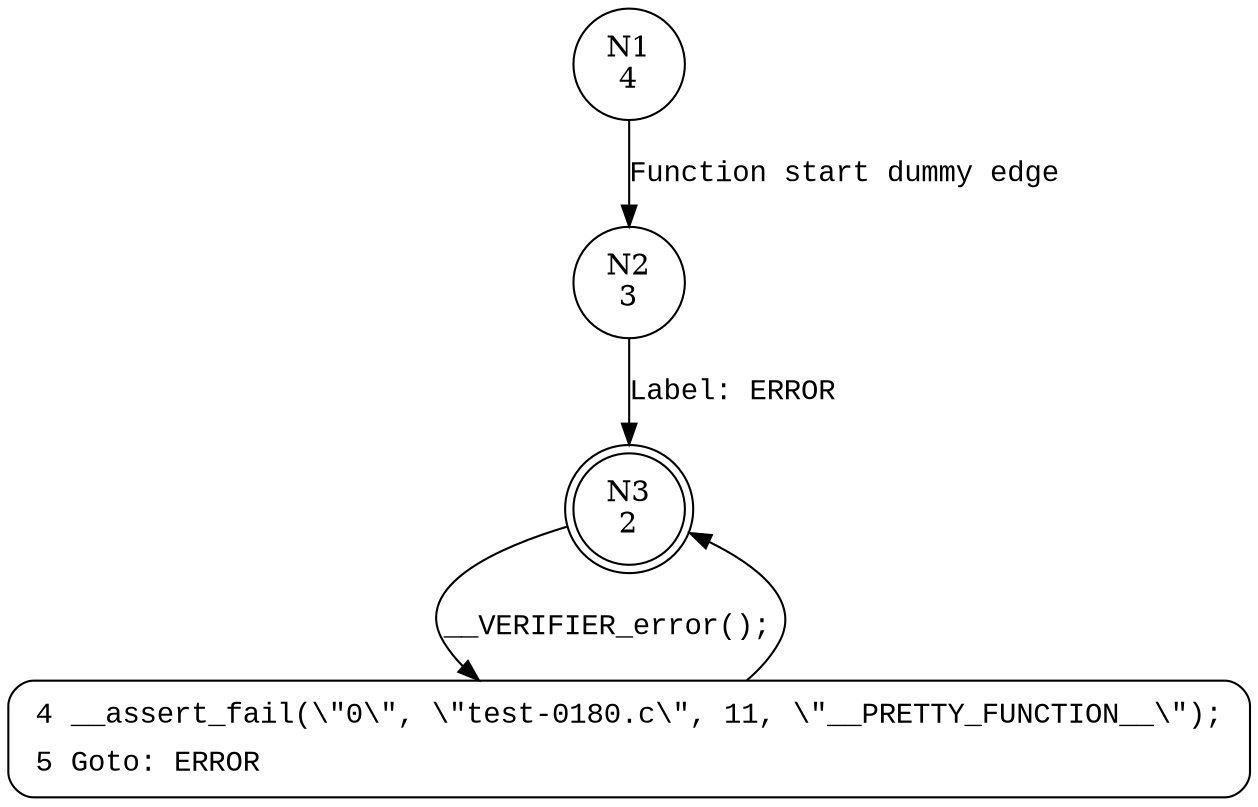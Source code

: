 digraph fail {
1 [shape="circle" label="N1\n4"]
2 [shape="circle" label="N2\n3"]
3 [shape="doublecircle" label="N3\n2"]
4 [shape="circle" label="N4\n1"]
4 [style="filled,bold" penwidth="1" fillcolor="white" fontname="Courier New" shape="Mrecord" label=<<table border="0" cellborder="0" cellpadding="3" bgcolor="white"><tr><td align="right">4</td><td align="left">__assert_fail(\"0\", \"test-0180.c\", 11, \"__PRETTY_FUNCTION__\");</td></tr><tr><td align="right">5</td><td align="left">Goto: ERROR</td></tr></table>>]
4 -> 3[label=""]
1 -> 2 [label="Function start dummy edge" fontname="Courier New"]
3 -> 4 [label="__VERIFIER_error();" fontname="Courier New"]
2 -> 3 [label="Label: ERROR" fontname="Courier New"]
}